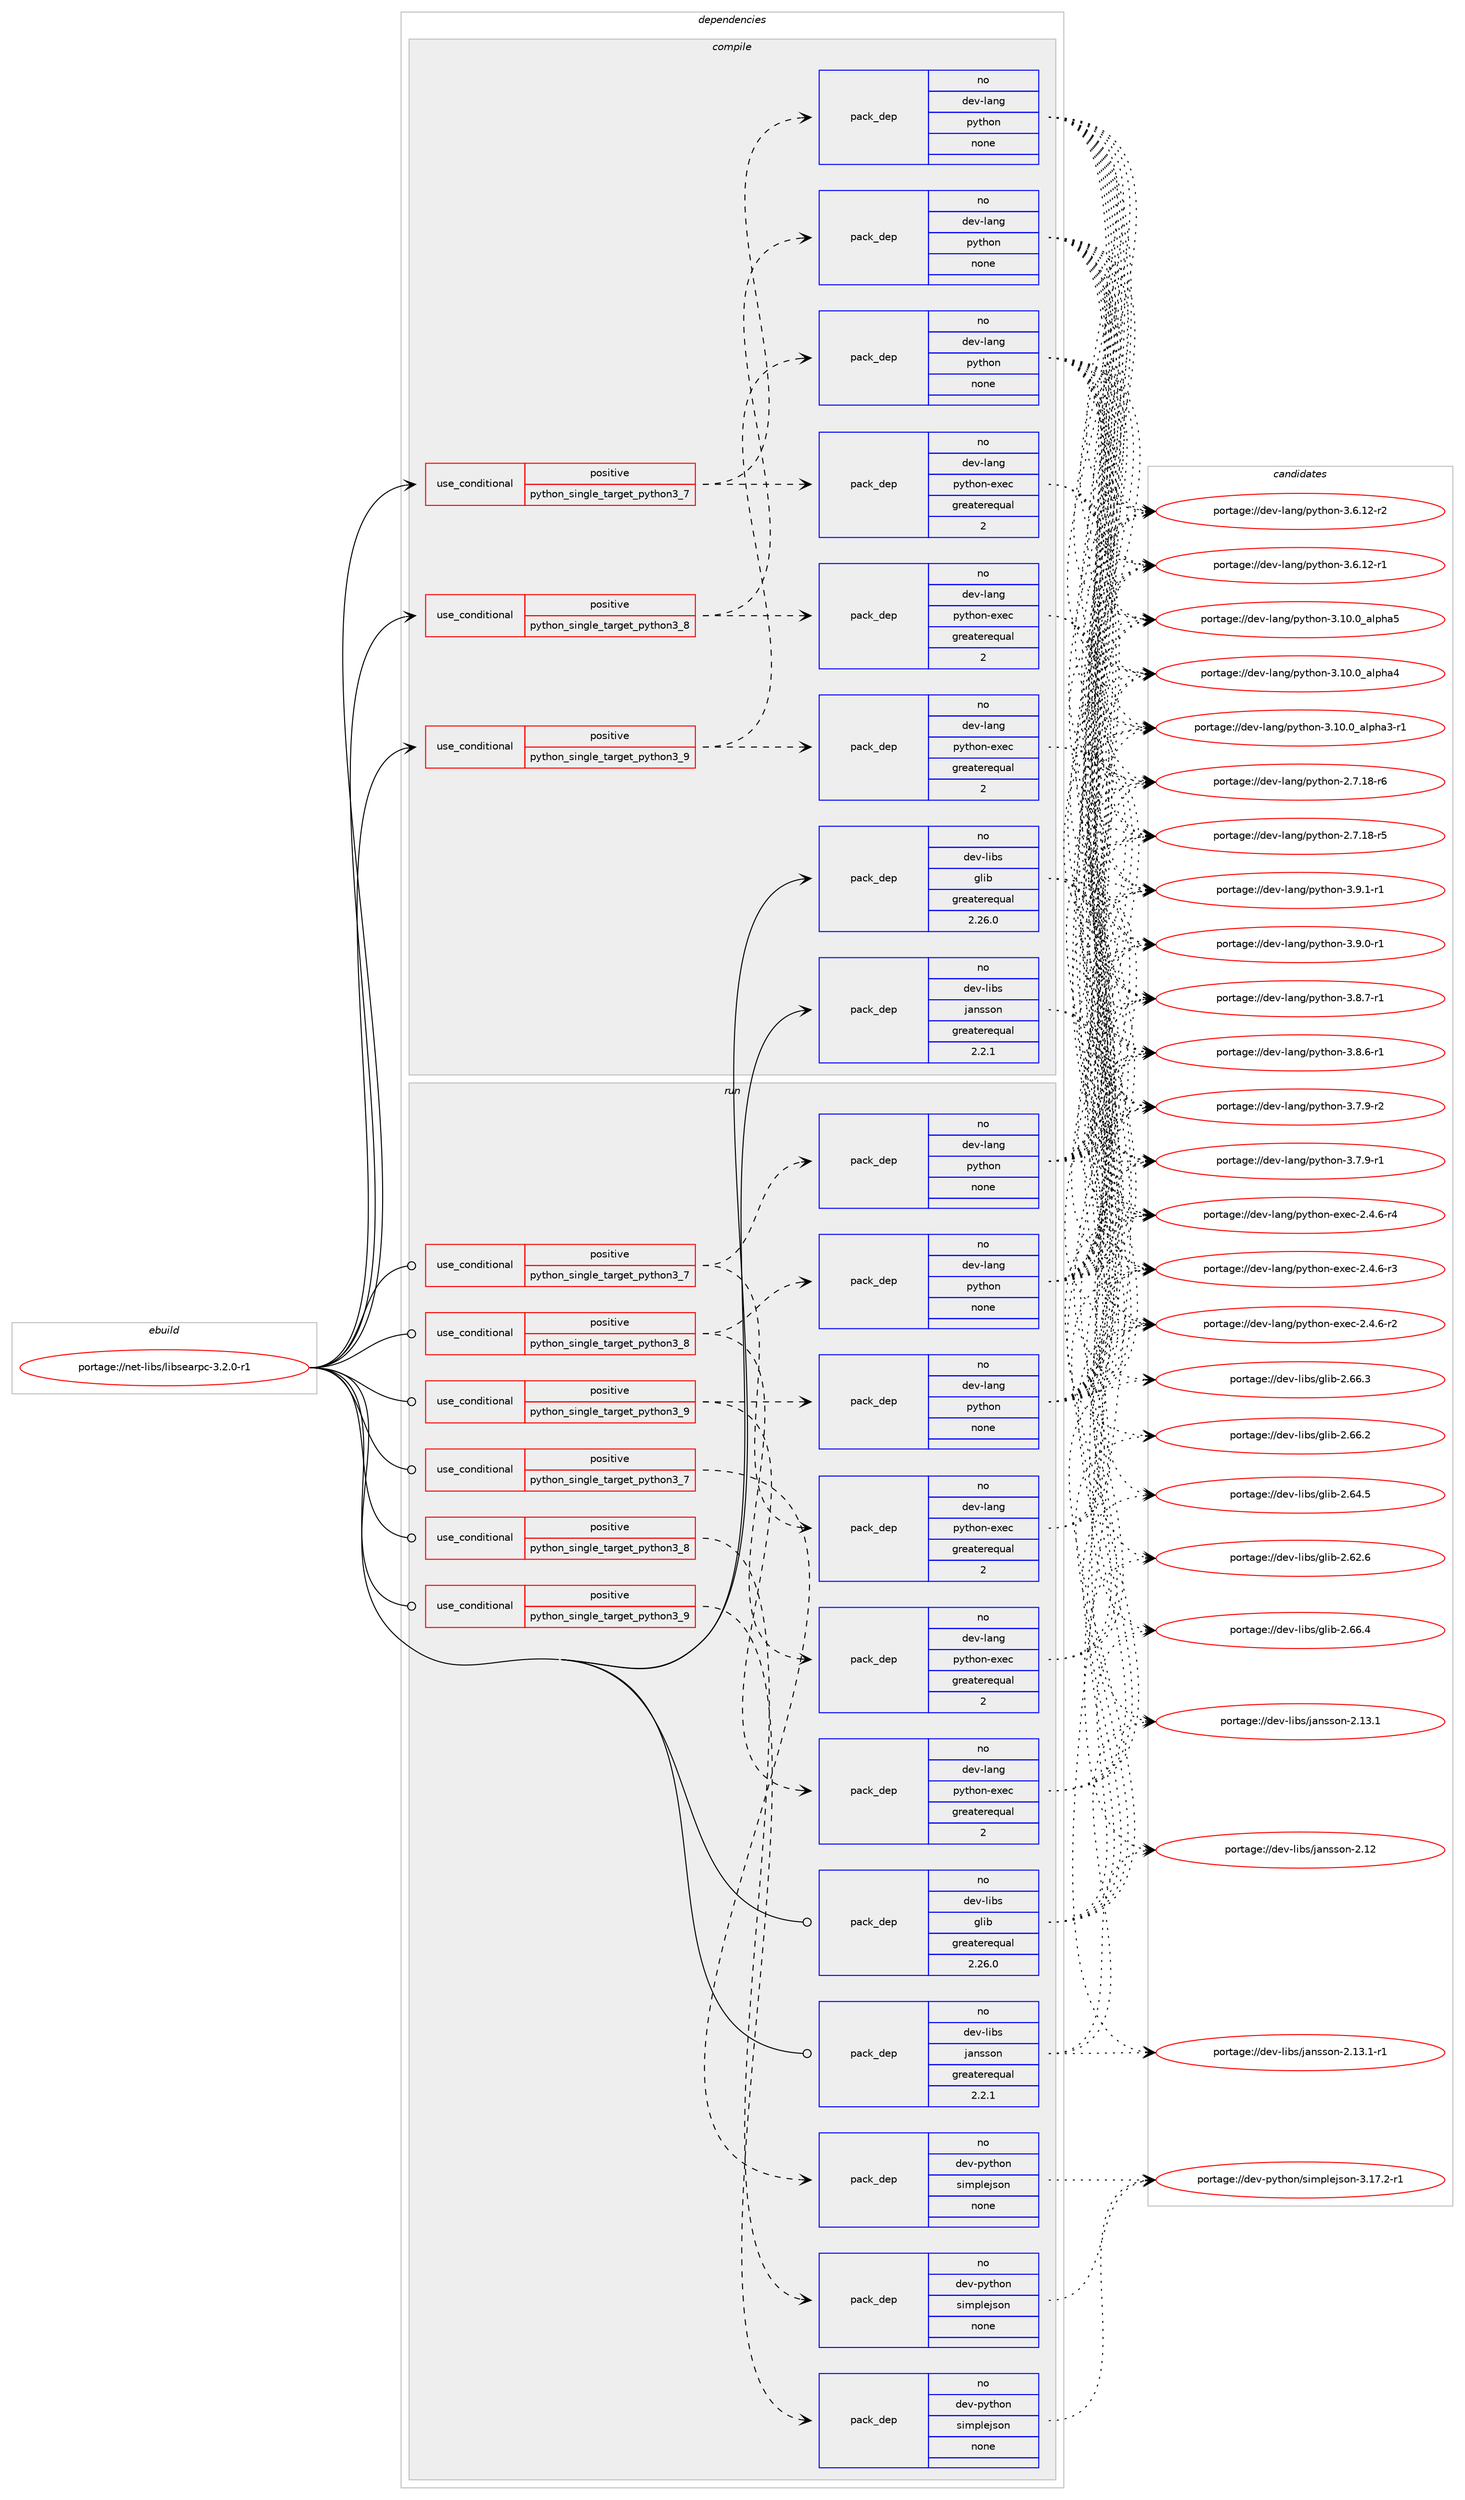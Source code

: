 digraph prolog {

# *************
# Graph options
# *************

newrank=true;
concentrate=true;
compound=true;
graph [rankdir=LR,fontname=Helvetica,fontsize=10,ranksep=1.5];#, ranksep=2.5, nodesep=0.2];
edge  [arrowhead=vee];
node  [fontname=Helvetica,fontsize=10];

# **********
# The ebuild
# **********

subgraph cluster_leftcol {
color=gray;
rank=same;
label=<<i>ebuild</i>>;
id [label="portage://net-libs/libsearpc-3.2.0-r1", color=red, width=4, href="../net-libs/libsearpc-3.2.0-r1.svg"];
}

# ****************
# The dependencies
# ****************

subgraph cluster_midcol {
color=gray;
label=<<i>dependencies</i>>;
subgraph cluster_compile {
fillcolor="#eeeeee";
style=filled;
label=<<i>compile</i>>;
subgraph cond4924 {
dependency16513 [label=<<TABLE BORDER="0" CELLBORDER="1" CELLSPACING="0" CELLPADDING="4"><TR><TD ROWSPAN="3" CELLPADDING="10">use_conditional</TD></TR><TR><TD>positive</TD></TR><TR><TD>python_single_target_python3_7</TD></TR></TABLE>>, shape=none, color=red];
subgraph pack11429 {
dependency16514 [label=<<TABLE BORDER="0" CELLBORDER="1" CELLSPACING="0" CELLPADDING="4" WIDTH="220"><TR><TD ROWSPAN="6" CELLPADDING="30">pack_dep</TD></TR><TR><TD WIDTH="110">no</TD></TR><TR><TD>dev-lang</TD></TR><TR><TD>python</TD></TR><TR><TD>none</TD></TR><TR><TD></TD></TR></TABLE>>, shape=none, color=blue];
}
dependency16513:e -> dependency16514:w [weight=20,style="dashed",arrowhead="vee"];
subgraph pack11430 {
dependency16515 [label=<<TABLE BORDER="0" CELLBORDER="1" CELLSPACING="0" CELLPADDING="4" WIDTH="220"><TR><TD ROWSPAN="6" CELLPADDING="30">pack_dep</TD></TR><TR><TD WIDTH="110">no</TD></TR><TR><TD>dev-lang</TD></TR><TR><TD>python-exec</TD></TR><TR><TD>greaterequal</TD></TR><TR><TD>2</TD></TR></TABLE>>, shape=none, color=blue];
}
dependency16513:e -> dependency16515:w [weight=20,style="dashed",arrowhead="vee"];
}
id:e -> dependency16513:w [weight=20,style="solid",arrowhead="vee"];
subgraph cond4925 {
dependency16516 [label=<<TABLE BORDER="0" CELLBORDER="1" CELLSPACING="0" CELLPADDING="4"><TR><TD ROWSPAN="3" CELLPADDING="10">use_conditional</TD></TR><TR><TD>positive</TD></TR><TR><TD>python_single_target_python3_8</TD></TR></TABLE>>, shape=none, color=red];
subgraph pack11431 {
dependency16517 [label=<<TABLE BORDER="0" CELLBORDER="1" CELLSPACING="0" CELLPADDING="4" WIDTH="220"><TR><TD ROWSPAN="6" CELLPADDING="30">pack_dep</TD></TR><TR><TD WIDTH="110">no</TD></TR><TR><TD>dev-lang</TD></TR><TR><TD>python</TD></TR><TR><TD>none</TD></TR><TR><TD></TD></TR></TABLE>>, shape=none, color=blue];
}
dependency16516:e -> dependency16517:w [weight=20,style="dashed",arrowhead="vee"];
subgraph pack11432 {
dependency16518 [label=<<TABLE BORDER="0" CELLBORDER="1" CELLSPACING="0" CELLPADDING="4" WIDTH="220"><TR><TD ROWSPAN="6" CELLPADDING="30">pack_dep</TD></TR><TR><TD WIDTH="110">no</TD></TR><TR><TD>dev-lang</TD></TR><TR><TD>python-exec</TD></TR><TR><TD>greaterequal</TD></TR><TR><TD>2</TD></TR></TABLE>>, shape=none, color=blue];
}
dependency16516:e -> dependency16518:w [weight=20,style="dashed",arrowhead="vee"];
}
id:e -> dependency16516:w [weight=20,style="solid",arrowhead="vee"];
subgraph cond4926 {
dependency16519 [label=<<TABLE BORDER="0" CELLBORDER="1" CELLSPACING="0" CELLPADDING="4"><TR><TD ROWSPAN="3" CELLPADDING="10">use_conditional</TD></TR><TR><TD>positive</TD></TR><TR><TD>python_single_target_python3_9</TD></TR></TABLE>>, shape=none, color=red];
subgraph pack11433 {
dependency16520 [label=<<TABLE BORDER="0" CELLBORDER="1" CELLSPACING="0" CELLPADDING="4" WIDTH="220"><TR><TD ROWSPAN="6" CELLPADDING="30">pack_dep</TD></TR><TR><TD WIDTH="110">no</TD></TR><TR><TD>dev-lang</TD></TR><TR><TD>python</TD></TR><TR><TD>none</TD></TR><TR><TD></TD></TR></TABLE>>, shape=none, color=blue];
}
dependency16519:e -> dependency16520:w [weight=20,style="dashed",arrowhead="vee"];
subgraph pack11434 {
dependency16521 [label=<<TABLE BORDER="0" CELLBORDER="1" CELLSPACING="0" CELLPADDING="4" WIDTH="220"><TR><TD ROWSPAN="6" CELLPADDING="30">pack_dep</TD></TR><TR><TD WIDTH="110">no</TD></TR><TR><TD>dev-lang</TD></TR><TR><TD>python-exec</TD></TR><TR><TD>greaterequal</TD></TR><TR><TD>2</TD></TR></TABLE>>, shape=none, color=blue];
}
dependency16519:e -> dependency16521:w [weight=20,style="dashed",arrowhead="vee"];
}
id:e -> dependency16519:w [weight=20,style="solid",arrowhead="vee"];
subgraph pack11435 {
dependency16522 [label=<<TABLE BORDER="0" CELLBORDER="1" CELLSPACING="0" CELLPADDING="4" WIDTH="220"><TR><TD ROWSPAN="6" CELLPADDING="30">pack_dep</TD></TR><TR><TD WIDTH="110">no</TD></TR><TR><TD>dev-libs</TD></TR><TR><TD>glib</TD></TR><TR><TD>greaterequal</TD></TR><TR><TD>2.26.0</TD></TR></TABLE>>, shape=none, color=blue];
}
id:e -> dependency16522:w [weight=20,style="solid",arrowhead="vee"];
subgraph pack11436 {
dependency16523 [label=<<TABLE BORDER="0" CELLBORDER="1" CELLSPACING="0" CELLPADDING="4" WIDTH="220"><TR><TD ROWSPAN="6" CELLPADDING="30">pack_dep</TD></TR><TR><TD WIDTH="110">no</TD></TR><TR><TD>dev-libs</TD></TR><TR><TD>jansson</TD></TR><TR><TD>greaterequal</TD></TR><TR><TD>2.2.1</TD></TR></TABLE>>, shape=none, color=blue];
}
id:e -> dependency16523:w [weight=20,style="solid",arrowhead="vee"];
}
subgraph cluster_compileandrun {
fillcolor="#eeeeee";
style=filled;
label=<<i>compile and run</i>>;
}
subgraph cluster_run {
fillcolor="#eeeeee";
style=filled;
label=<<i>run</i>>;
subgraph cond4927 {
dependency16524 [label=<<TABLE BORDER="0" CELLBORDER="1" CELLSPACING="0" CELLPADDING="4"><TR><TD ROWSPAN="3" CELLPADDING="10">use_conditional</TD></TR><TR><TD>positive</TD></TR><TR><TD>python_single_target_python3_7</TD></TR></TABLE>>, shape=none, color=red];
subgraph pack11437 {
dependency16525 [label=<<TABLE BORDER="0" CELLBORDER="1" CELLSPACING="0" CELLPADDING="4" WIDTH="220"><TR><TD ROWSPAN="6" CELLPADDING="30">pack_dep</TD></TR><TR><TD WIDTH="110">no</TD></TR><TR><TD>dev-lang</TD></TR><TR><TD>python</TD></TR><TR><TD>none</TD></TR><TR><TD></TD></TR></TABLE>>, shape=none, color=blue];
}
dependency16524:e -> dependency16525:w [weight=20,style="dashed",arrowhead="vee"];
subgraph pack11438 {
dependency16526 [label=<<TABLE BORDER="0" CELLBORDER="1" CELLSPACING="0" CELLPADDING="4" WIDTH="220"><TR><TD ROWSPAN="6" CELLPADDING="30">pack_dep</TD></TR><TR><TD WIDTH="110">no</TD></TR><TR><TD>dev-lang</TD></TR><TR><TD>python-exec</TD></TR><TR><TD>greaterequal</TD></TR><TR><TD>2</TD></TR></TABLE>>, shape=none, color=blue];
}
dependency16524:e -> dependency16526:w [weight=20,style="dashed",arrowhead="vee"];
}
id:e -> dependency16524:w [weight=20,style="solid",arrowhead="odot"];
subgraph cond4928 {
dependency16527 [label=<<TABLE BORDER="0" CELLBORDER="1" CELLSPACING="0" CELLPADDING="4"><TR><TD ROWSPAN="3" CELLPADDING="10">use_conditional</TD></TR><TR><TD>positive</TD></TR><TR><TD>python_single_target_python3_7</TD></TR></TABLE>>, shape=none, color=red];
subgraph pack11439 {
dependency16528 [label=<<TABLE BORDER="0" CELLBORDER="1" CELLSPACING="0" CELLPADDING="4" WIDTH="220"><TR><TD ROWSPAN="6" CELLPADDING="30">pack_dep</TD></TR><TR><TD WIDTH="110">no</TD></TR><TR><TD>dev-python</TD></TR><TR><TD>simplejson</TD></TR><TR><TD>none</TD></TR><TR><TD></TD></TR></TABLE>>, shape=none, color=blue];
}
dependency16527:e -> dependency16528:w [weight=20,style="dashed",arrowhead="vee"];
}
id:e -> dependency16527:w [weight=20,style="solid",arrowhead="odot"];
subgraph cond4929 {
dependency16529 [label=<<TABLE BORDER="0" CELLBORDER="1" CELLSPACING="0" CELLPADDING="4"><TR><TD ROWSPAN="3" CELLPADDING="10">use_conditional</TD></TR><TR><TD>positive</TD></TR><TR><TD>python_single_target_python3_8</TD></TR></TABLE>>, shape=none, color=red];
subgraph pack11440 {
dependency16530 [label=<<TABLE BORDER="0" CELLBORDER="1" CELLSPACING="0" CELLPADDING="4" WIDTH="220"><TR><TD ROWSPAN="6" CELLPADDING="30">pack_dep</TD></TR><TR><TD WIDTH="110">no</TD></TR><TR><TD>dev-lang</TD></TR><TR><TD>python</TD></TR><TR><TD>none</TD></TR><TR><TD></TD></TR></TABLE>>, shape=none, color=blue];
}
dependency16529:e -> dependency16530:w [weight=20,style="dashed",arrowhead="vee"];
subgraph pack11441 {
dependency16531 [label=<<TABLE BORDER="0" CELLBORDER="1" CELLSPACING="0" CELLPADDING="4" WIDTH="220"><TR><TD ROWSPAN="6" CELLPADDING="30">pack_dep</TD></TR><TR><TD WIDTH="110">no</TD></TR><TR><TD>dev-lang</TD></TR><TR><TD>python-exec</TD></TR><TR><TD>greaterequal</TD></TR><TR><TD>2</TD></TR></TABLE>>, shape=none, color=blue];
}
dependency16529:e -> dependency16531:w [weight=20,style="dashed",arrowhead="vee"];
}
id:e -> dependency16529:w [weight=20,style="solid",arrowhead="odot"];
subgraph cond4930 {
dependency16532 [label=<<TABLE BORDER="0" CELLBORDER="1" CELLSPACING="0" CELLPADDING="4"><TR><TD ROWSPAN="3" CELLPADDING="10">use_conditional</TD></TR><TR><TD>positive</TD></TR><TR><TD>python_single_target_python3_8</TD></TR></TABLE>>, shape=none, color=red];
subgraph pack11442 {
dependency16533 [label=<<TABLE BORDER="0" CELLBORDER="1" CELLSPACING="0" CELLPADDING="4" WIDTH="220"><TR><TD ROWSPAN="6" CELLPADDING="30">pack_dep</TD></TR><TR><TD WIDTH="110">no</TD></TR><TR><TD>dev-python</TD></TR><TR><TD>simplejson</TD></TR><TR><TD>none</TD></TR><TR><TD></TD></TR></TABLE>>, shape=none, color=blue];
}
dependency16532:e -> dependency16533:w [weight=20,style="dashed",arrowhead="vee"];
}
id:e -> dependency16532:w [weight=20,style="solid",arrowhead="odot"];
subgraph cond4931 {
dependency16534 [label=<<TABLE BORDER="0" CELLBORDER="1" CELLSPACING="0" CELLPADDING="4"><TR><TD ROWSPAN="3" CELLPADDING="10">use_conditional</TD></TR><TR><TD>positive</TD></TR><TR><TD>python_single_target_python3_9</TD></TR></TABLE>>, shape=none, color=red];
subgraph pack11443 {
dependency16535 [label=<<TABLE BORDER="0" CELLBORDER="1" CELLSPACING="0" CELLPADDING="4" WIDTH="220"><TR><TD ROWSPAN="6" CELLPADDING="30">pack_dep</TD></TR><TR><TD WIDTH="110">no</TD></TR><TR><TD>dev-lang</TD></TR><TR><TD>python</TD></TR><TR><TD>none</TD></TR><TR><TD></TD></TR></TABLE>>, shape=none, color=blue];
}
dependency16534:e -> dependency16535:w [weight=20,style="dashed",arrowhead="vee"];
subgraph pack11444 {
dependency16536 [label=<<TABLE BORDER="0" CELLBORDER="1" CELLSPACING="0" CELLPADDING="4" WIDTH="220"><TR><TD ROWSPAN="6" CELLPADDING="30">pack_dep</TD></TR><TR><TD WIDTH="110">no</TD></TR><TR><TD>dev-lang</TD></TR><TR><TD>python-exec</TD></TR><TR><TD>greaterequal</TD></TR><TR><TD>2</TD></TR></TABLE>>, shape=none, color=blue];
}
dependency16534:e -> dependency16536:w [weight=20,style="dashed",arrowhead="vee"];
}
id:e -> dependency16534:w [weight=20,style="solid",arrowhead="odot"];
subgraph cond4932 {
dependency16537 [label=<<TABLE BORDER="0" CELLBORDER="1" CELLSPACING="0" CELLPADDING="4"><TR><TD ROWSPAN="3" CELLPADDING="10">use_conditional</TD></TR><TR><TD>positive</TD></TR><TR><TD>python_single_target_python3_9</TD></TR></TABLE>>, shape=none, color=red];
subgraph pack11445 {
dependency16538 [label=<<TABLE BORDER="0" CELLBORDER="1" CELLSPACING="0" CELLPADDING="4" WIDTH="220"><TR><TD ROWSPAN="6" CELLPADDING="30">pack_dep</TD></TR><TR><TD WIDTH="110">no</TD></TR><TR><TD>dev-python</TD></TR><TR><TD>simplejson</TD></TR><TR><TD>none</TD></TR><TR><TD></TD></TR></TABLE>>, shape=none, color=blue];
}
dependency16537:e -> dependency16538:w [weight=20,style="dashed",arrowhead="vee"];
}
id:e -> dependency16537:w [weight=20,style="solid",arrowhead="odot"];
subgraph pack11446 {
dependency16539 [label=<<TABLE BORDER="0" CELLBORDER="1" CELLSPACING="0" CELLPADDING="4" WIDTH="220"><TR><TD ROWSPAN="6" CELLPADDING="30">pack_dep</TD></TR><TR><TD WIDTH="110">no</TD></TR><TR><TD>dev-libs</TD></TR><TR><TD>glib</TD></TR><TR><TD>greaterequal</TD></TR><TR><TD>2.26.0</TD></TR></TABLE>>, shape=none, color=blue];
}
id:e -> dependency16539:w [weight=20,style="solid",arrowhead="odot"];
subgraph pack11447 {
dependency16540 [label=<<TABLE BORDER="0" CELLBORDER="1" CELLSPACING="0" CELLPADDING="4" WIDTH="220"><TR><TD ROWSPAN="6" CELLPADDING="30">pack_dep</TD></TR><TR><TD WIDTH="110">no</TD></TR><TR><TD>dev-libs</TD></TR><TR><TD>jansson</TD></TR><TR><TD>greaterequal</TD></TR><TR><TD>2.2.1</TD></TR></TABLE>>, shape=none, color=blue];
}
id:e -> dependency16540:w [weight=20,style="solid",arrowhead="odot"];
}
}

# **************
# The candidates
# **************

subgraph cluster_choices {
rank=same;
color=gray;
label=<<i>candidates</i>>;

subgraph choice11429 {
color=black;
nodesep=1;
choice1001011184510897110103471121211161041111104551465746494511449 [label="portage://dev-lang/python-3.9.1-r1", color=red, width=4,href="../dev-lang/python-3.9.1-r1.svg"];
choice1001011184510897110103471121211161041111104551465746484511449 [label="portage://dev-lang/python-3.9.0-r1", color=red, width=4,href="../dev-lang/python-3.9.0-r1.svg"];
choice1001011184510897110103471121211161041111104551465646554511449 [label="portage://dev-lang/python-3.8.7-r1", color=red, width=4,href="../dev-lang/python-3.8.7-r1.svg"];
choice1001011184510897110103471121211161041111104551465646544511449 [label="portage://dev-lang/python-3.8.6-r1", color=red, width=4,href="../dev-lang/python-3.8.6-r1.svg"];
choice1001011184510897110103471121211161041111104551465546574511450 [label="portage://dev-lang/python-3.7.9-r2", color=red, width=4,href="../dev-lang/python-3.7.9-r2.svg"];
choice1001011184510897110103471121211161041111104551465546574511449 [label="portage://dev-lang/python-3.7.9-r1", color=red, width=4,href="../dev-lang/python-3.7.9-r1.svg"];
choice100101118451089711010347112121116104111110455146544649504511450 [label="portage://dev-lang/python-3.6.12-r2", color=red, width=4,href="../dev-lang/python-3.6.12-r2.svg"];
choice100101118451089711010347112121116104111110455146544649504511449 [label="portage://dev-lang/python-3.6.12-r1", color=red, width=4,href="../dev-lang/python-3.6.12-r1.svg"];
choice1001011184510897110103471121211161041111104551464948464895971081121049753 [label="portage://dev-lang/python-3.10.0_alpha5", color=red, width=4,href="../dev-lang/python-3.10.0_alpha5.svg"];
choice1001011184510897110103471121211161041111104551464948464895971081121049752 [label="portage://dev-lang/python-3.10.0_alpha4", color=red, width=4,href="../dev-lang/python-3.10.0_alpha4.svg"];
choice10010111845108971101034711212111610411111045514649484648959710811210497514511449 [label="portage://dev-lang/python-3.10.0_alpha3-r1", color=red, width=4,href="../dev-lang/python-3.10.0_alpha3-r1.svg"];
choice100101118451089711010347112121116104111110455046554649564511454 [label="portage://dev-lang/python-2.7.18-r6", color=red, width=4,href="../dev-lang/python-2.7.18-r6.svg"];
choice100101118451089711010347112121116104111110455046554649564511453 [label="portage://dev-lang/python-2.7.18-r5", color=red, width=4,href="../dev-lang/python-2.7.18-r5.svg"];
dependency16514:e -> choice1001011184510897110103471121211161041111104551465746494511449:w [style=dotted,weight="100"];
dependency16514:e -> choice1001011184510897110103471121211161041111104551465746484511449:w [style=dotted,weight="100"];
dependency16514:e -> choice1001011184510897110103471121211161041111104551465646554511449:w [style=dotted,weight="100"];
dependency16514:e -> choice1001011184510897110103471121211161041111104551465646544511449:w [style=dotted,weight="100"];
dependency16514:e -> choice1001011184510897110103471121211161041111104551465546574511450:w [style=dotted,weight="100"];
dependency16514:e -> choice1001011184510897110103471121211161041111104551465546574511449:w [style=dotted,weight="100"];
dependency16514:e -> choice100101118451089711010347112121116104111110455146544649504511450:w [style=dotted,weight="100"];
dependency16514:e -> choice100101118451089711010347112121116104111110455146544649504511449:w [style=dotted,weight="100"];
dependency16514:e -> choice1001011184510897110103471121211161041111104551464948464895971081121049753:w [style=dotted,weight="100"];
dependency16514:e -> choice1001011184510897110103471121211161041111104551464948464895971081121049752:w [style=dotted,weight="100"];
dependency16514:e -> choice10010111845108971101034711212111610411111045514649484648959710811210497514511449:w [style=dotted,weight="100"];
dependency16514:e -> choice100101118451089711010347112121116104111110455046554649564511454:w [style=dotted,weight="100"];
dependency16514:e -> choice100101118451089711010347112121116104111110455046554649564511453:w [style=dotted,weight="100"];
}
subgraph choice11430 {
color=black;
nodesep=1;
choice10010111845108971101034711212111610411111045101120101994550465246544511452 [label="portage://dev-lang/python-exec-2.4.6-r4", color=red, width=4,href="../dev-lang/python-exec-2.4.6-r4.svg"];
choice10010111845108971101034711212111610411111045101120101994550465246544511451 [label="portage://dev-lang/python-exec-2.4.6-r3", color=red, width=4,href="../dev-lang/python-exec-2.4.6-r3.svg"];
choice10010111845108971101034711212111610411111045101120101994550465246544511450 [label="portage://dev-lang/python-exec-2.4.6-r2", color=red, width=4,href="../dev-lang/python-exec-2.4.6-r2.svg"];
dependency16515:e -> choice10010111845108971101034711212111610411111045101120101994550465246544511452:w [style=dotted,weight="100"];
dependency16515:e -> choice10010111845108971101034711212111610411111045101120101994550465246544511451:w [style=dotted,weight="100"];
dependency16515:e -> choice10010111845108971101034711212111610411111045101120101994550465246544511450:w [style=dotted,weight="100"];
}
subgraph choice11431 {
color=black;
nodesep=1;
choice1001011184510897110103471121211161041111104551465746494511449 [label="portage://dev-lang/python-3.9.1-r1", color=red, width=4,href="../dev-lang/python-3.9.1-r1.svg"];
choice1001011184510897110103471121211161041111104551465746484511449 [label="portage://dev-lang/python-3.9.0-r1", color=red, width=4,href="../dev-lang/python-3.9.0-r1.svg"];
choice1001011184510897110103471121211161041111104551465646554511449 [label="portage://dev-lang/python-3.8.7-r1", color=red, width=4,href="../dev-lang/python-3.8.7-r1.svg"];
choice1001011184510897110103471121211161041111104551465646544511449 [label="portage://dev-lang/python-3.8.6-r1", color=red, width=4,href="../dev-lang/python-3.8.6-r1.svg"];
choice1001011184510897110103471121211161041111104551465546574511450 [label="portage://dev-lang/python-3.7.9-r2", color=red, width=4,href="../dev-lang/python-3.7.9-r2.svg"];
choice1001011184510897110103471121211161041111104551465546574511449 [label="portage://dev-lang/python-3.7.9-r1", color=red, width=4,href="../dev-lang/python-3.7.9-r1.svg"];
choice100101118451089711010347112121116104111110455146544649504511450 [label="portage://dev-lang/python-3.6.12-r2", color=red, width=4,href="../dev-lang/python-3.6.12-r2.svg"];
choice100101118451089711010347112121116104111110455146544649504511449 [label="portage://dev-lang/python-3.6.12-r1", color=red, width=4,href="../dev-lang/python-3.6.12-r1.svg"];
choice1001011184510897110103471121211161041111104551464948464895971081121049753 [label="portage://dev-lang/python-3.10.0_alpha5", color=red, width=4,href="../dev-lang/python-3.10.0_alpha5.svg"];
choice1001011184510897110103471121211161041111104551464948464895971081121049752 [label="portage://dev-lang/python-3.10.0_alpha4", color=red, width=4,href="../dev-lang/python-3.10.0_alpha4.svg"];
choice10010111845108971101034711212111610411111045514649484648959710811210497514511449 [label="portage://dev-lang/python-3.10.0_alpha3-r1", color=red, width=4,href="../dev-lang/python-3.10.0_alpha3-r1.svg"];
choice100101118451089711010347112121116104111110455046554649564511454 [label="portage://dev-lang/python-2.7.18-r6", color=red, width=4,href="../dev-lang/python-2.7.18-r6.svg"];
choice100101118451089711010347112121116104111110455046554649564511453 [label="portage://dev-lang/python-2.7.18-r5", color=red, width=4,href="../dev-lang/python-2.7.18-r5.svg"];
dependency16517:e -> choice1001011184510897110103471121211161041111104551465746494511449:w [style=dotted,weight="100"];
dependency16517:e -> choice1001011184510897110103471121211161041111104551465746484511449:w [style=dotted,weight="100"];
dependency16517:e -> choice1001011184510897110103471121211161041111104551465646554511449:w [style=dotted,weight="100"];
dependency16517:e -> choice1001011184510897110103471121211161041111104551465646544511449:w [style=dotted,weight="100"];
dependency16517:e -> choice1001011184510897110103471121211161041111104551465546574511450:w [style=dotted,weight="100"];
dependency16517:e -> choice1001011184510897110103471121211161041111104551465546574511449:w [style=dotted,weight="100"];
dependency16517:e -> choice100101118451089711010347112121116104111110455146544649504511450:w [style=dotted,weight="100"];
dependency16517:e -> choice100101118451089711010347112121116104111110455146544649504511449:w [style=dotted,weight="100"];
dependency16517:e -> choice1001011184510897110103471121211161041111104551464948464895971081121049753:w [style=dotted,weight="100"];
dependency16517:e -> choice1001011184510897110103471121211161041111104551464948464895971081121049752:w [style=dotted,weight="100"];
dependency16517:e -> choice10010111845108971101034711212111610411111045514649484648959710811210497514511449:w [style=dotted,weight="100"];
dependency16517:e -> choice100101118451089711010347112121116104111110455046554649564511454:w [style=dotted,weight="100"];
dependency16517:e -> choice100101118451089711010347112121116104111110455046554649564511453:w [style=dotted,weight="100"];
}
subgraph choice11432 {
color=black;
nodesep=1;
choice10010111845108971101034711212111610411111045101120101994550465246544511452 [label="portage://dev-lang/python-exec-2.4.6-r4", color=red, width=4,href="../dev-lang/python-exec-2.4.6-r4.svg"];
choice10010111845108971101034711212111610411111045101120101994550465246544511451 [label="portage://dev-lang/python-exec-2.4.6-r3", color=red, width=4,href="../dev-lang/python-exec-2.4.6-r3.svg"];
choice10010111845108971101034711212111610411111045101120101994550465246544511450 [label="portage://dev-lang/python-exec-2.4.6-r2", color=red, width=4,href="../dev-lang/python-exec-2.4.6-r2.svg"];
dependency16518:e -> choice10010111845108971101034711212111610411111045101120101994550465246544511452:w [style=dotted,weight="100"];
dependency16518:e -> choice10010111845108971101034711212111610411111045101120101994550465246544511451:w [style=dotted,weight="100"];
dependency16518:e -> choice10010111845108971101034711212111610411111045101120101994550465246544511450:w [style=dotted,weight="100"];
}
subgraph choice11433 {
color=black;
nodesep=1;
choice1001011184510897110103471121211161041111104551465746494511449 [label="portage://dev-lang/python-3.9.1-r1", color=red, width=4,href="../dev-lang/python-3.9.1-r1.svg"];
choice1001011184510897110103471121211161041111104551465746484511449 [label="portage://dev-lang/python-3.9.0-r1", color=red, width=4,href="../dev-lang/python-3.9.0-r1.svg"];
choice1001011184510897110103471121211161041111104551465646554511449 [label="portage://dev-lang/python-3.8.7-r1", color=red, width=4,href="../dev-lang/python-3.8.7-r1.svg"];
choice1001011184510897110103471121211161041111104551465646544511449 [label="portage://dev-lang/python-3.8.6-r1", color=red, width=4,href="../dev-lang/python-3.8.6-r1.svg"];
choice1001011184510897110103471121211161041111104551465546574511450 [label="portage://dev-lang/python-3.7.9-r2", color=red, width=4,href="../dev-lang/python-3.7.9-r2.svg"];
choice1001011184510897110103471121211161041111104551465546574511449 [label="portage://dev-lang/python-3.7.9-r1", color=red, width=4,href="../dev-lang/python-3.7.9-r1.svg"];
choice100101118451089711010347112121116104111110455146544649504511450 [label="portage://dev-lang/python-3.6.12-r2", color=red, width=4,href="../dev-lang/python-3.6.12-r2.svg"];
choice100101118451089711010347112121116104111110455146544649504511449 [label="portage://dev-lang/python-3.6.12-r1", color=red, width=4,href="../dev-lang/python-3.6.12-r1.svg"];
choice1001011184510897110103471121211161041111104551464948464895971081121049753 [label="portage://dev-lang/python-3.10.0_alpha5", color=red, width=4,href="../dev-lang/python-3.10.0_alpha5.svg"];
choice1001011184510897110103471121211161041111104551464948464895971081121049752 [label="portage://dev-lang/python-3.10.0_alpha4", color=red, width=4,href="../dev-lang/python-3.10.0_alpha4.svg"];
choice10010111845108971101034711212111610411111045514649484648959710811210497514511449 [label="portage://dev-lang/python-3.10.0_alpha3-r1", color=red, width=4,href="../dev-lang/python-3.10.0_alpha3-r1.svg"];
choice100101118451089711010347112121116104111110455046554649564511454 [label="portage://dev-lang/python-2.7.18-r6", color=red, width=4,href="../dev-lang/python-2.7.18-r6.svg"];
choice100101118451089711010347112121116104111110455046554649564511453 [label="portage://dev-lang/python-2.7.18-r5", color=red, width=4,href="../dev-lang/python-2.7.18-r5.svg"];
dependency16520:e -> choice1001011184510897110103471121211161041111104551465746494511449:w [style=dotted,weight="100"];
dependency16520:e -> choice1001011184510897110103471121211161041111104551465746484511449:w [style=dotted,weight="100"];
dependency16520:e -> choice1001011184510897110103471121211161041111104551465646554511449:w [style=dotted,weight="100"];
dependency16520:e -> choice1001011184510897110103471121211161041111104551465646544511449:w [style=dotted,weight="100"];
dependency16520:e -> choice1001011184510897110103471121211161041111104551465546574511450:w [style=dotted,weight="100"];
dependency16520:e -> choice1001011184510897110103471121211161041111104551465546574511449:w [style=dotted,weight="100"];
dependency16520:e -> choice100101118451089711010347112121116104111110455146544649504511450:w [style=dotted,weight="100"];
dependency16520:e -> choice100101118451089711010347112121116104111110455146544649504511449:w [style=dotted,weight="100"];
dependency16520:e -> choice1001011184510897110103471121211161041111104551464948464895971081121049753:w [style=dotted,weight="100"];
dependency16520:e -> choice1001011184510897110103471121211161041111104551464948464895971081121049752:w [style=dotted,weight="100"];
dependency16520:e -> choice10010111845108971101034711212111610411111045514649484648959710811210497514511449:w [style=dotted,weight="100"];
dependency16520:e -> choice100101118451089711010347112121116104111110455046554649564511454:w [style=dotted,weight="100"];
dependency16520:e -> choice100101118451089711010347112121116104111110455046554649564511453:w [style=dotted,weight="100"];
}
subgraph choice11434 {
color=black;
nodesep=1;
choice10010111845108971101034711212111610411111045101120101994550465246544511452 [label="portage://dev-lang/python-exec-2.4.6-r4", color=red, width=4,href="../dev-lang/python-exec-2.4.6-r4.svg"];
choice10010111845108971101034711212111610411111045101120101994550465246544511451 [label="portage://dev-lang/python-exec-2.4.6-r3", color=red, width=4,href="../dev-lang/python-exec-2.4.6-r3.svg"];
choice10010111845108971101034711212111610411111045101120101994550465246544511450 [label="portage://dev-lang/python-exec-2.4.6-r2", color=red, width=4,href="../dev-lang/python-exec-2.4.6-r2.svg"];
dependency16521:e -> choice10010111845108971101034711212111610411111045101120101994550465246544511452:w [style=dotted,weight="100"];
dependency16521:e -> choice10010111845108971101034711212111610411111045101120101994550465246544511451:w [style=dotted,weight="100"];
dependency16521:e -> choice10010111845108971101034711212111610411111045101120101994550465246544511450:w [style=dotted,weight="100"];
}
subgraph choice11435 {
color=black;
nodesep=1;
choice1001011184510810598115471031081059845504654544652 [label="portage://dev-libs/glib-2.66.4", color=red, width=4,href="../dev-libs/glib-2.66.4.svg"];
choice1001011184510810598115471031081059845504654544651 [label="portage://dev-libs/glib-2.66.3", color=red, width=4,href="../dev-libs/glib-2.66.3.svg"];
choice1001011184510810598115471031081059845504654544650 [label="portage://dev-libs/glib-2.66.2", color=red, width=4,href="../dev-libs/glib-2.66.2.svg"];
choice1001011184510810598115471031081059845504654524653 [label="portage://dev-libs/glib-2.64.5", color=red, width=4,href="../dev-libs/glib-2.64.5.svg"];
choice1001011184510810598115471031081059845504654504654 [label="portage://dev-libs/glib-2.62.6", color=red, width=4,href="../dev-libs/glib-2.62.6.svg"];
dependency16522:e -> choice1001011184510810598115471031081059845504654544652:w [style=dotted,weight="100"];
dependency16522:e -> choice1001011184510810598115471031081059845504654544651:w [style=dotted,weight="100"];
dependency16522:e -> choice1001011184510810598115471031081059845504654544650:w [style=dotted,weight="100"];
dependency16522:e -> choice1001011184510810598115471031081059845504654524653:w [style=dotted,weight="100"];
dependency16522:e -> choice1001011184510810598115471031081059845504654504654:w [style=dotted,weight="100"];
}
subgraph choice11436 {
color=black;
nodesep=1;
choice10010111845108105981154710697110115115111110455046495146494511449 [label="portage://dev-libs/jansson-2.13.1-r1", color=red, width=4,href="../dev-libs/jansson-2.13.1-r1.svg"];
choice1001011184510810598115471069711011511511111045504649514649 [label="portage://dev-libs/jansson-2.13.1", color=red, width=4,href="../dev-libs/jansson-2.13.1.svg"];
choice100101118451081059811547106971101151151111104550464950 [label="portage://dev-libs/jansson-2.12", color=red, width=4,href="../dev-libs/jansson-2.12.svg"];
dependency16523:e -> choice10010111845108105981154710697110115115111110455046495146494511449:w [style=dotted,weight="100"];
dependency16523:e -> choice1001011184510810598115471069711011511511111045504649514649:w [style=dotted,weight="100"];
dependency16523:e -> choice100101118451081059811547106971101151151111104550464950:w [style=dotted,weight="100"];
}
subgraph choice11437 {
color=black;
nodesep=1;
choice1001011184510897110103471121211161041111104551465746494511449 [label="portage://dev-lang/python-3.9.1-r1", color=red, width=4,href="../dev-lang/python-3.9.1-r1.svg"];
choice1001011184510897110103471121211161041111104551465746484511449 [label="portage://dev-lang/python-3.9.0-r1", color=red, width=4,href="../dev-lang/python-3.9.0-r1.svg"];
choice1001011184510897110103471121211161041111104551465646554511449 [label="portage://dev-lang/python-3.8.7-r1", color=red, width=4,href="../dev-lang/python-3.8.7-r1.svg"];
choice1001011184510897110103471121211161041111104551465646544511449 [label="portage://dev-lang/python-3.8.6-r1", color=red, width=4,href="../dev-lang/python-3.8.6-r1.svg"];
choice1001011184510897110103471121211161041111104551465546574511450 [label="portage://dev-lang/python-3.7.9-r2", color=red, width=4,href="../dev-lang/python-3.7.9-r2.svg"];
choice1001011184510897110103471121211161041111104551465546574511449 [label="portage://dev-lang/python-3.7.9-r1", color=red, width=4,href="../dev-lang/python-3.7.9-r1.svg"];
choice100101118451089711010347112121116104111110455146544649504511450 [label="portage://dev-lang/python-3.6.12-r2", color=red, width=4,href="../dev-lang/python-3.6.12-r2.svg"];
choice100101118451089711010347112121116104111110455146544649504511449 [label="portage://dev-lang/python-3.6.12-r1", color=red, width=4,href="../dev-lang/python-3.6.12-r1.svg"];
choice1001011184510897110103471121211161041111104551464948464895971081121049753 [label="portage://dev-lang/python-3.10.0_alpha5", color=red, width=4,href="../dev-lang/python-3.10.0_alpha5.svg"];
choice1001011184510897110103471121211161041111104551464948464895971081121049752 [label="portage://dev-lang/python-3.10.0_alpha4", color=red, width=4,href="../dev-lang/python-3.10.0_alpha4.svg"];
choice10010111845108971101034711212111610411111045514649484648959710811210497514511449 [label="portage://dev-lang/python-3.10.0_alpha3-r1", color=red, width=4,href="../dev-lang/python-3.10.0_alpha3-r1.svg"];
choice100101118451089711010347112121116104111110455046554649564511454 [label="portage://dev-lang/python-2.7.18-r6", color=red, width=4,href="../dev-lang/python-2.7.18-r6.svg"];
choice100101118451089711010347112121116104111110455046554649564511453 [label="portage://dev-lang/python-2.7.18-r5", color=red, width=4,href="../dev-lang/python-2.7.18-r5.svg"];
dependency16525:e -> choice1001011184510897110103471121211161041111104551465746494511449:w [style=dotted,weight="100"];
dependency16525:e -> choice1001011184510897110103471121211161041111104551465746484511449:w [style=dotted,weight="100"];
dependency16525:e -> choice1001011184510897110103471121211161041111104551465646554511449:w [style=dotted,weight="100"];
dependency16525:e -> choice1001011184510897110103471121211161041111104551465646544511449:w [style=dotted,weight="100"];
dependency16525:e -> choice1001011184510897110103471121211161041111104551465546574511450:w [style=dotted,weight="100"];
dependency16525:e -> choice1001011184510897110103471121211161041111104551465546574511449:w [style=dotted,weight="100"];
dependency16525:e -> choice100101118451089711010347112121116104111110455146544649504511450:w [style=dotted,weight="100"];
dependency16525:e -> choice100101118451089711010347112121116104111110455146544649504511449:w [style=dotted,weight="100"];
dependency16525:e -> choice1001011184510897110103471121211161041111104551464948464895971081121049753:w [style=dotted,weight="100"];
dependency16525:e -> choice1001011184510897110103471121211161041111104551464948464895971081121049752:w [style=dotted,weight="100"];
dependency16525:e -> choice10010111845108971101034711212111610411111045514649484648959710811210497514511449:w [style=dotted,weight="100"];
dependency16525:e -> choice100101118451089711010347112121116104111110455046554649564511454:w [style=dotted,weight="100"];
dependency16525:e -> choice100101118451089711010347112121116104111110455046554649564511453:w [style=dotted,weight="100"];
}
subgraph choice11438 {
color=black;
nodesep=1;
choice10010111845108971101034711212111610411111045101120101994550465246544511452 [label="portage://dev-lang/python-exec-2.4.6-r4", color=red, width=4,href="../dev-lang/python-exec-2.4.6-r4.svg"];
choice10010111845108971101034711212111610411111045101120101994550465246544511451 [label="portage://dev-lang/python-exec-2.4.6-r3", color=red, width=4,href="../dev-lang/python-exec-2.4.6-r3.svg"];
choice10010111845108971101034711212111610411111045101120101994550465246544511450 [label="portage://dev-lang/python-exec-2.4.6-r2", color=red, width=4,href="../dev-lang/python-exec-2.4.6-r2.svg"];
dependency16526:e -> choice10010111845108971101034711212111610411111045101120101994550465246544511452:w [style=dotted,weight="100"];
dependency16526:e -> choice10010111845108971101034711212111610411111045101120101994550465246544511451:w [style=dotted,weight="100"];
dependency16526:e -> choice10010111845108971101034711212111610411111045101120101994550465246544511450:w [style=dotted,weight="100"];
}
subgraph choice11439 {
color=black;
nodesep=1;
choice1001011184511212111610411111047115105109112108101106115111110455146495546504511449 [label="portage://dev-python/simplejson-3.17.2-r1", color=red, width=4,href="../dev-python/simplejson-3.17.2-r1.svg"];
dependency16528:e -> choice1001011184511212111610411111047115105109112108101106115111110455146495546504511449:w [style=dotted,weight="100"];
}
subgraph choice11440 {
color=black;
nodesep=1;
choice1001011184510897110103471121211161041111104551465746494511449 [label="portage://dev-lang/python-3.9.1-r1", color=red, width=4,href="../dev-lang/python-3.9.1-r1.svg"];
choice1001011184510897110103471121211161041111104551465746484511449 [label="portage://dev-lang/python-3.9.0-r1", color=red, width=4,href="../dev-lang/python-3.9.0-r1.svg"];
choice1001011184510897110103471121211161041111104551465646554511449 [label="portage://dev-lang/python-3.8.7-r1", color=red, width=4,href="../dev-lang/python-3.8.7-r1.svg"];
choice1001011184510897110103471121211161041111104551465646544511449 [label="portage://dev-lang/python-3.8.6-r1", color=red, width=4,href="../dev-lang/python-3.8.6-r1.svg"];
choice1001011184510897110103471121211161041111104551465546574511450 [label="portage://dev-lang/python-3.7.9-r2", color=red, width=4,href="../dev-lang/python-3.7.9-r2.svg"];
choice1001011184510897110103471121211161041111104551465546574511449 [label="portage://dev-lang/python-3.7.9-r1", color=red, width=4,href="../dev-lang/python-3.7.9-r1.svg"];
choice100101118451089711010347112121116104111110455146544649504511450 [label="portage://dev-lang/python-3.6.12-r2", color=red, width=4,href="../dev-lang/python-3.6.12-r2.svg"];
choice100101118451089711010347112121116104111110455146544649504511449 [label="portage://dev-lang/python-3.6.12-r1", color=red, width=4,href="../dev-lang/python-3.6.12-r1.svg"];
choice1001011184510897110103471121211161041111104551464948464895971081121049753 [label="portage://dev-lang/python-3.10.0_alpha5", color=red, width=4,href="../dev-lang/python-3.10.0_alpha5.svg"];
choice1001011184510897110103471121211161041111104551464948464895971081121049752 [label="portage://dev-lang/python-3.10.0_alpha4", color=red, width=4,href="../dev-lang/python-3.10.0_alpha4.svg"];
choice10010111845108971101034711212111610411111045514649484648959710811210497514511449 [label="portage://dev-lang/python-3.10.0_alpha3-r1", color=red, width=4,href="../dev-lang/python-3.10.0_alpha3-r1.svg"];
choice100101118451089711010347112121116104111110455046554649564511454 [label="portage://dev-lang/python-2.7.18-r6", color=red, width=4,href="../dev-lang/python-2.7.18-r6.svg"];
choice100101118451089711010347112121116104111110455046554649564511453 [label="portage://dev-lang/python-2.7.18-r5", color=red, width=4,href="../dev-lang/python-2.7.18-r5.svg"];
dependency16530:e -> choice1001011184510897110103471121211161041111104551465746494511449:w [style=dotted,weight="100"];
dependency16530:e -> choice1001011184510897110103471121211161041111104551465746484511449:w [style=dotted,weight="100"];
dependency16530:e -> choice1001011184510897110103471121211161041111104551465646554511449:w [style=dotted,weight="100"];
dependency16530:e -> choice1001011184510897110103471121211161041111104551465646544511449:w [style=dotted,weight="100"];
dependency16530:e -> choice1001011184510897110103471121211161041111104551465546574511450:w [style=dotted,weight="100"];
dependency16530:e -> choice1001011184510897110103471121211161041111104551465546574511449:w [style=dotted,weight="100"];
dependency16530:e -> choice100101118451089711010347112121116104111110455146544649504511450:w [style=dotted,weight="100"];
dependency16530:e -> choice100101118451089711010347112121116104111110455146544649504511449:w [style=dotted,weight="100"];
dependency16530:e -> choice1001011184510897110103471121211161041111104551464948464895971081121049753:w [style=dotted,weight="100"];
dependency16530:e -> choice1001011184510897110103471121211161041111104551464948464895971081121049752:w [style=dotted,weight="100"];
dependency16530:e -> choice10010111845108971101034711212111610411111045514649484648959710811210497514511449:w [style=dotted,weight="100"];
dependency16530:e -> choice100101118451089711010347112121116104111110455046554649564511454:w [style=dotted,weight="100"];
dependency16530:e -> choice100101118451089711010347112121116104111110455046554649564511453:w [style=dotted,weight="100"];
}
subgraph choice11441 {
color=black;
nodesep=1;
choice10010111845108971101034711212111610411111045101120101994550465246544511452 [label="portage://dev-lang/python-exec-2.4.6-r4", color=red, width=4,href="../dev-lang/python-exec-2.4.6-r4.svg"];
choice10010111845108971101034711212111610411111045101120101994550465246544511451 [label="portage://dev-lang/python-exec-2.4.6-r3", color=red, width=4,href="../dev-lang/python-exec-2.4.6-r3.svg"];
choice10010111845108971101034711212111610411111045101120101994550465246544511450 [label="portage://dev-lang/python-exec-2.4.6-r2", color=red, width=4,href="../dev-lang/python-exec-2.4.6-r2.svg"];
dependency16531:e -> choice10010111845108971101034711212111610411111045101120101994550465246544511452:w [style=dotted,weight="100"];
dependency16531:e -> choice10010111845108971101034711212111610411111045101120101994550465246544511451:w [style=dotted,weight="100"];
dependency16531:e -> choice10010111845108971101034711212111610411111045101120101994550465246544511450:w [style=dotted,weight="100"];
}
subgraph choice11442 {
color=black;
nodesep=1;
choice1001011184511212111610411111047115105109112108101106115111110455146495546504511449 [label="portage://dev-python/simplejson-3.17.2-r1", color=red, width=4,href="../dev-python/simplejson-3.17.2-r1.svg"];
dependency16533:e -> choice1001011184511212111610411111047115105109112108101106115111110455146495546504511449:w [style=dotted,weight="100"];
}
subgraph choice11443 {
color=black;
nodesep=1;
choice1001011184510897110103471121211161041111104551465746494511449 [label="portage://dev-lang/python-3.9.1-r1", color=red, width=4,href="../dev-lang/python-3.9.1-r1.svg"];
choice1001011184510897110103471121211161041111104551465746484511449 [label="portage://dev-lang/python-3.9.0-r1", color=red, width=4,href="../dev-lang/python-3.9.0-r1.svg"];
choice1001011184510897110103471121211161041111104551465646554511449 [label="portage://dev-lang/python-3.8.7-r1", color=red, width=4,href="../dev-lang/python-3.8.7-r1.svg"];
choice1001011184510897110103471121211161041111104551465646544511449 [label="portage://dev-lang/python-3.8.6-r1", color=red, width=4,href="../dev-lang/python-3.8.6-r1.svg"];
choice1001011184510897110103471121211161041111104551465546574511450 [label="portage://dev-lang/python-3.7.9-r2", color=red, width=4,href="../dev-lang/python-3.7.9-r2.svg"];
choice1001011184510897110103471121211161041111104551465546574511449 [label="portage://dev-lang/python-3.7.9-r1", color=red, width=4,href="../dev-lang/python-3.7.9-r1.svg"];
choice100101118451089711010347112121116104111110455146544649504511450 [label="portage://dev-lang/python-3.6.12-r2", color=red, width=4,href="../dev-lang/python-3.6.12-r2.svg"];
choice100101118451089711010347112121116104111110455146544649504511449 [label="portage://dev-lang/python-3.6.12-r1", color=red, width=4,href="../dev-lang/python-3.6.12-r1.svg"];
choice1001011184510897110103471121211161041111104551464948464895971081121049753 [label="portage://dev-lang/python-3.10.0_alpha5", color=red, width=4,href="../dev-lang/python-3.10.0_alpha5.svg"];
choice1001011184510897110103471121211161041111104551464948464895971081121049752 [label="portage://dev-lang/python-3.10.0_alpha4", color=red, width=4,href="../dev-lang/python-3.10.0_alpha4.svg"];
choice10010111845108971101034711212111610411111045514649484648959710811210497514511449 [label="portage://dev-lang/python-3.10.0_alpha3-r1", color=red, width=4,href="../dev-lang/python-3.10.0_alpha3-r1.svg"];
choice100101118451089711010347112121116104111110455046554649564511454 [label="portage://dev-lang/python-2.7.18-r6", color=red, width=4,href="../dev-lang/python-2.7.18-r6.svg"];
choice100101118451089711010347112121116104111110455046554649564511453 [label="portage://dev-lang/python-2.7.18-r5", color=red, width=4,href="../dev-lang/python-2.7.18-r5.svg"];
dependency16535:e -> choice1001011184510897110103471121211161041111104551465746494511449:w [style=dotted,weight="100"];
dependency16535:e -> choice1001011184510897110103471121211161041111104551465746484511449:w [style=dotted,weight="100"];
dependency16535:e -> choice1001011184510897110103471121211161041111104551465646554511449:w [style=dotted,weight="100"];
dependency16535:e -> choice1001011184510897110103471121211161041111104551465646544511449:w [style=dotted,weight="100"];
dependency16535:e -> choice1001011184510897110103471121211161041111104551465546574511450:w [style=dotted,weight="100"];
dependency16535:e -> choice1001011184510897110103471121211161041111104551465546574511449:w [style=dotted,weight="100"];
dependency16535:e -> choice100101118451089711010347112121116104111110455146544649504511450:w [style=dotted,weight="100"];
dependency16535:e -> choice100101118451089711010347112121116104111110455146544649504511449:w [style=dotted,weight="100"];
dependency16535:e -> choice1001011184510897110103471121211161041111104551464948464895971081121049753:w [style=dotted,weight="100"];
dependency16535:e -> choice1001011184510897110103471121211161041111104551464948464895971081121049752:w [style=dotted,weight="100"];
dependency16535:e -> choice10010111845108971101034711212111610411111045514649484648959710811210497514511449:w [style=dotted,weight="100"];
dependency16535:e -> choice100101118451089711010347112121116104111110455046554649564511454:w [style=dotted,weight="100"];
dependency16535:e -> choice100101118451089711010347112121116104111110455046554649564511453:w [style=dotted,weight="100"];
}
subgraph choice11444 {
color=black;
nodesep=1;
choice10010111845108971101034711212111610411111045101120101994550465246544511452 [label="portage://dev-lang/python-exec-2.4.6-r4", color=red, width=4,href="../dev-lang/python-exec-2.4.6-r4.svg"];
choice10010111845108971101034711212111610411111045101120101994550465246544511451 [label="portage://dev-lang/python-exec-2.4.6-r3", color=red, width=4,href="../dev-lang/python-exec-2.4.6-r3.svg"];
choice10010111845108971101034711212111610411111045101120101994550465246544511450 [label="portage://dev-lang/python-exec-2.4.6-r2", color=red, width=4,href="../dev-lang/python-exec-2.4.6-r2.svg"];
dependency16536:e -> choice10010111845108971101034711212111610411111045101120101994550465246544511452:w [style=dotted,weight="100"];
dependency16536:e -> choice10010111845108971101034711212111610411111045101120101994550465246544511451:w [style=dotted,weight="100"];
dependency16536:e -> choice10010111845108971101034711212111610411111045101120101994550465246544511450:w [style=dotted,weight="100"];
}
subgraph choice11445 {
color=black;
nodesep=1;
choice1001011184511212111610411111047115105109112108101106115111110455146495546504511449 [label="portage://dev-python/simplejson-3.17.2-r1", color=red, width=4,href="../dev-python/simplejson-3.17.2-r1.svg"];
dependency16538:e -> choice1001011184511212111610411111047115105109112108101106115111110455146495546504511449:w [style=dotted,weight="100"];
}
subgraph choice11446 {
color=black;
nodesep=1;
choice1001011184510810598115471031081059845504654544652 [label="portage://dev-libs/glib-2.66.4", color=red, width=4,href="../dev-libs/glib-2.66.4.svg"];
choice1001011184510810598115471031081059845504654544651 [label="portage://dev-libs/glib-2.66.3", color=red, width=4,href="../dev-libs/glib-2.66.3.svg"];
choice1001011184510810598115471031081059845504654544650 [label="portage://dev-libs/glib-2.66.2", color=red, width=4,href="../dev-libs/glib-2.66.2.svg"];
choice1001011184510810598115471031081059845504654524653 [label="portage://dev-libs/glib-2.64.5", color=red, width=4,href="../dev-libs/glib-2.64.5.svg"];
choice1001011184510810598115471031081059845504654504654 [label="portage://dev-libs/glib-2.62.6", color=red, width=4,href="../dev-libs/glib-2.62.6.svg"];
dependency16539:e -> choice1001011184510810598115471031081059845504654544652:w [style=dotted,weight="100"];
dependency16539:e -> choice1001011184510810598115471031081059845504654544651:w [style=dotted,weight="100"];
dependency16539:e -> choice1001011184510810598115471031081059845504654544650:w [style=dotted,weight="100"];
dependency16539:e -> choice1001011184510810598115471031081059845504654524653:w [style=dotted,weight="100"];
dependency16539:e -> choice1001011184510810598115471031081059845504654504654:w [style=dotted,weight="100"];
}
subgraph choice11447 {
color=black;
nodesep=1;
choice10010111845108105981154710697110115115111110455046495146494511449 [label="portage://dev-libs/jansson-2.13.1-r1", color=red, width=4,href="../dev-libs/jansson-2.13.1-r1.svg"];
choice1001011184510810598115471069711011511511111045504649514649 [label="portage://dev-libs/jansson-2.13.1", color=red, width=4,href="../dev-libs/jansson-2.13.1.svg"];
choice100101118451081059811547106971101151151111104550464950 [label="portage://dev-libs/jansson-2.12", color=red, width=4,href="../dev-libs/jansson-2.12.svg"];
dependency16540:e -> choice10010111845108105981154710697110115115111110455046495146494511449:w [style=dotted,weight="100"];
dependency16540:e -> choice1001011184510810598115471069711011511511111045504649514649:w [style=dotted,weight="100"];
dependency16540:e -> choice100101118451081059811547106971101151151111104550464950:w [style=dotted,weight="100"];
}
}

}
